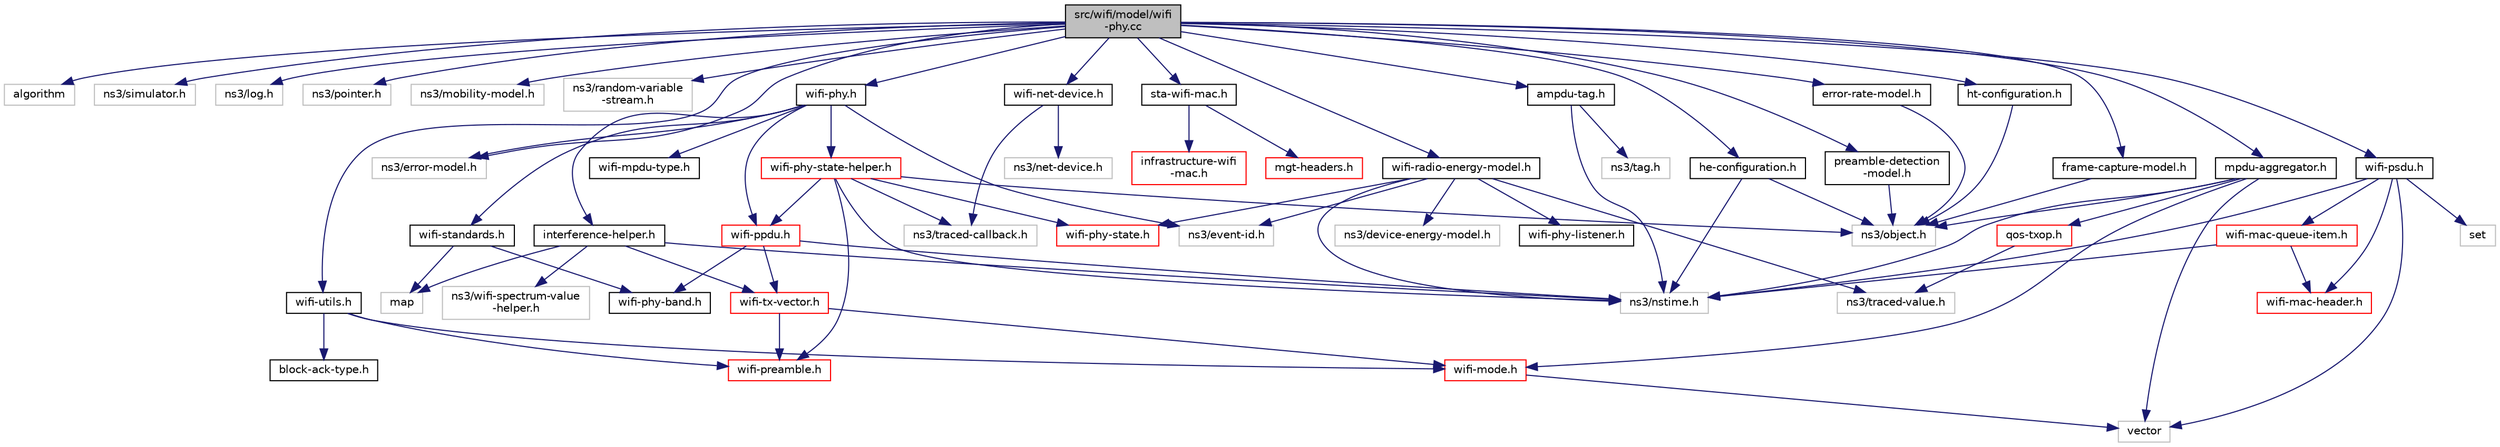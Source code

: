 digraph "src/wifi/model/wifi-phy.cc"
{
 // LATEX_PDF_SIZE
  edge [fontname="Helvetica",fontsize="10",labelfontname="Helvetica",labelfontsize="10"];
  node [fontname="Helvetica",fontsize="10",shape=record];
  Node1 [label="src/wifi/model/wifi\l-phy.cc",height=0.2,width=0.4,color="black", fillcolor="grey75", style="filled", fontcolor="black",tooltip=" "];
  Node1 -> Node2 [color="midnightblue",fontsize="10",style="solid",fontname="Helvetica"];
  Node2 [label="algorithm",height=0.2,width=0.4,color="grey75", fillcolor="white", style="filled",tooltip=" "];
  Node1 -> Node3 [color="midnightblue",fontsize="10",style="solid",fontname="Helvetica"];
  Node3 [label="ns3/simulator.h",height=0.2,width=0.4,color="grey75", fillcolor="white", style="filled",tooltip=" "];
  Node1 -> Node4 [color="midnightblue",fontsize="10",style="solid",fontname="Helvetica"];
  Node4 [label="ns3/log.h",height=0.2,width=0.4,color="grey75", fillcolor="white", style="filled",tooltip=" "];
  Node1 -> Node5 [color="midnightblue",fontsize="10",style="solid",fontname="Helvetica"];
  Node5 [label="ns3/pointer.h",height=0.2,width=0.4,color="grey75", fillcolor="white", style="filled",tooltip=" "];
  Node1 -> Node6 [color="midnightblue",fontsize="10",style="solid",fontname="Helvetica"];
  Node6 [label="ns3/mobility-model.h",height=0.2,width=0.4,color="grey75", fillcolor="white", style="filled",tooltip=" "];
  Node1 -> Node7 [color="midnightblue",fontsize="10",style="solid",fontname="Helvetica"];
  Node7 [label="ns3/random-variable\l-stream.h",height=0.2,width=0.4,color="grey75", fillcolor="white", style="filled",tooltip=" "];
  Node1 -> Node8 [color="midnightblue",fontsize="10",style="solid",fontname="Helvetica"];
  Node8 [label="ns3/error-model.h",height=0.2,width=0.4,color="grey75", fillcolor="white", style="filled",tooltip=" "];
  Node1 -> Node9 [color="midnightblue",fontsize="10",style="solid",fontname="Helvetica"];
  Node9 [label="wifi-phy.h",height=0.2,width=0.4,color="black", fillcolor="white", style="filled",URL="$wifi-phy_8h.html",tooltip=" "];
  Node9 -> Node10 [color="midnightblue",fontsize="10",style="solid",fontname="Helvetica"];
  Node10 [label="ns3/event-id.h",height=0.2,width=0.4,color="grey75", fillcolor="white", style="filled",tooltip=" "];
  Node9 -> Node8 [color="midnightblue",fontsize="10",style="solid",fontname="Helvetica"];
  Node9 -> Node11 [color="midnightblue",fontsize="10",style="solid",fontname="Helvetica"];
  Node11 [label="wifi-mpdu-type.h",height=0.2,width=0.4,color="black", fillcolor="white", style="filled",URL="$wifi-mpdu-type_8h.html",tooltip=" "];
  Node9 -> Node12 [color="midnightblue",fontsize="10",style="solid",fontname="Helvetica"];
  Node12 [label="wifi-standards.h",height=0.2,width=0.4,color="black", fillcolor="white", style="filled",URL="$wifi-standards_8h.html",tooltip=" "];
  Node12 -> Node13 [color="midnightblue",fontsize="10",style="solid",fontname="Helvetica"];
  Node13 [label="map",height=0.2,width=0.4,color="grey75", fillcolor="white", style="filled",tooltip=" "];
  Node12 -> Node14 [color="midnightblue",fontsize="10",style="solid",fontname="Helvetica"];
  Node14 [label="wifi-phy-band.h",height=0.2,width=0.4,color="black", fillcolor="white", style="filled",URL="$wifi-phy-band_8h.html",tooltip=" "];
  Node9 -> Node15 [color="midnightblue",fontsize="10",style="solid",fontname="Helvetica"];
  Node15 [label="interference-helper.h",height=0.2,width=0.4,color="black", fillcolor="white", style="filled",URL="$interference-helper_8h.html",tooltip=" "];
  Node15 -> Node16 [color="midnightblue",fontsize="10",style="solid",fontname="Helvetica"];
  Node16 [label="ns3/nstime.h",height=0.2,width=0.4,color="grey75", fillcolor="white", style="filled",tooltip=" "];
  Node15 -> Node17 [color="midnightblue",fontsize="10",style="solid",fontname="Helvetica"];
  Node17 [label="ns3/wifi-spectrum-value\l-helper.h",height=0.2,width=0.4,color="grey75", fillcolor="white", style="filled",tooltip=" "];
  Node15 -> Node18 [color="midnightblue",fontsize="10",style="solid",fontname="Helvetica"];
  Node18 [label="wifi-tx-vector.h",height=0.2,width=0.4,color="red", fillcolor="white", style="filled",URL="$wifi-tx-vector_8h.html",tooltip=" "];
  Node18 -> Node20 [color="midnightblue",fontsize="10",style="solid",fontname="Helvetica"];
  Node20 [label="wifi-mode.h",height=0.2,width=0.4,color="red", fillcolor="white", style="filled",URL="$wifi-mode_8h.html",tooltip=" "];
  Node20 -> Node21 [color="midnightblue",fontsize="10",style="solid",fontname="Helvetica"];
  Node21 [label="vector",height=0.2,width=0.4,color="grey75", fillcolor="white", style="filled",tooltip=" "];
  Node18 -> Node23 [color="midnightblue",fontsize="10",style="solid",fontname="Helvetica"];
  Node23 [label="wifi-preamble.h",height=0.2,width=0.4,color="red", fillcolor="white", style="filled",URL="$wifi-preamble_8h.html",tooltip=" "];
  Node15 -> Node13 [color="midnightblue",fontsize="10",style="solid",fontname="Helvetica"];
  Node9 -> Node28 [color="midnightblue",fontsize="10",style="solid",fontname="Helvetica"];
  Node28 [label="wifi-phy-state-helper.h",height=0.2,width=0.4,color="red", fillcolor="white", style="filled",URL="$wifi-phy-state-helper_8h.html",tooltip=" "];
  Node28 -> Node29 [color="midnightblue",fontsize="10",style="solid",fontname="Helvetica"];
  Node29 [label="ns3/object.h",height=0.2,width=0.4,color="grey75", fillcolor="white", style="filled",tooltip=" "];
  Node28 -> Node31 [color="midnightblue",fontsize="10",style="solid",fontname="Helvetica"];
  Node31 [label="ns3/traced-callback.h",height=0.2,width=0.4,color="grey75", fillcolor="white", style="filled",tooltip=" "];
  Node28 -> Node16 [color="midnightblue",fontsize="10",style="solid",fontname="Helvetica"];
  Node28 -> Node32 [color="midnightblue",fontsize="10",style="solid",fontname="Helvetica"];
  Node32 [label="wifi-phy-state.h",height=0.2,width=0.4,color="red", fillcolor="white", style="filled",URL="$wifi-phy-state_8h.html",tooltip=" "];
  Node28 -> Node23 [color="midnightblue",fontsize="10",style="solid",fontname="Helvetica"];
  Node28 -> Node33 [color="midnightblue",fontsize="10",style="solid",fontname="Helvetica"];
  Node33 [label="wifi-ppdu.h",height=0.2,width=0.4,color="red", fillcolor="white", style="filled",URL="$wifi-ppdu_8h.html",tooltip=" "];
  Node33 -> Node16 [color="midnightblue",fontsize="10",style="solid",fontname="Helvetica"];
  Node33 -> Node18 [color="midnightblue",fontsize="10",style="solid",fontname="Helvetica"];
  Node33 -> Node14 [color="midnightblue",fontsize="10",style="solid",fontname="Helvetica"];
  Node9 -> Node33 [color="midnightblue",fontsize="10",style="solid",fontname="Helvetica"];
  Node1 -> Node37 [color="midnightblue",fontsize="10",style="solid",fontname="Helvetica"];
  Node37 [label="ampdu-tag.h",height=0.2,width=0.4,color="black", fillcolor="white", style="filled",URL="$ampdu-tag_8h.html",tooltip=" "];
  Node37 -> Node16 [color="midnightblue",fontsize="10",style="solid",fontname="Helvetica"];
  Node37 -> Node38 [color="midnightblue",fontsize="10",style="solid",fontname="Helvetica"];
  Node38 [label="ns3/tag.h",height=0.2,width=0.4,color="grey75", fillcolor="white", style="filled",tooltip=" "];
  Node1 -> Node39 [color="midnightblue",fontsize="10",style="solid",fontname="Helvetica"];
  Node39 [label="wifi-utils.h",height=0.2,width=0.4,color="black", fillcolor="white", style="filled",URL="$wifi-utils_8h.html",tooltip=" "];
  Node39 -> Node40 [color="midnightblue",fontsize="10",style="solid",fontname="Helvetica"];
  Node40 [label="block-ack-type.h",height=0.2,width=0.4,color="black", fillcolor="white", style="filled",URL="$block-ack-type_8h.html",tooltip=" "];
  Node39 -> Node23 [color="midnightblue",fontsize="10",style="solid",fontname="Helvetica"];
  Node39 -> Node20 [color="midnightblue",fontsize="10",style="solid",fontname="Helvetica"];
  Node1 -> Node41 [color="midnightblue",fontsize="10",style="solid",fontname="Helvetica"];
  Node41 [label="sta-wifi-mac.h",height=0.2,width=0.4,color="black", fillcolor="white", style="filled",URL="$sta-wifi-mac_8h.html",tooltip=" "];
  Node41 -> Node42 [color="midnightblue",fontsize="10",style="solid",fontname="Helvetica"];
  Node42 [label="infrastructure-wifi\l-mac.h",height=0.2,width=0.4,color="red", fillcolor="white", style="filled",URL="$infrastructure-wifi-mac_8h.html",tooltip=" "];
  Node41 -> Node71 [color="midnightblue",fontsize="10",style="solid",fontname="Helvetica"];
  Node71 [label="mgt-headers.h",height=0.2,width=0.4,color="red", fillcolor="white", style="filled",URL="$mgt-headers_8h.html",tooltip=" "];
  Node1 -> Node85 [color="midnightblue",fontsize="10",style="solid",fontname="Helvetica"];
  Node85 [label="frame-capture-model.h",height=0.2,width=0.4,color="black", fillcolor="white", style="filled",URL="$frame-capture-model_8h.html",tooltip=" "];
  Node85 -> Node29 [color="midnightblue",fontsize="10",style="solid",fontname="Helvetica"];
  Node1 -> Node86 [color="midnightblue",fontsize="10",style="solid",fontname="Helvetica"];
  Node86 [label="preamble-detection\l-model.h",height=0.2,width=0.4,color="black", fillcolor="white", style="filled",URL="$preamble-detection-model_8h.html",tooltip=" "];
  Node86 -> Node29 [color="midnightblue",fontsize="10",style="solid",fontname="Helvetica"];
  Node1 -> Node87 [color="midnightblue",fontsize="10",style="solid",fontname="Helvetica"];
  Node87 [label="wifi-radio-energy-model.h",height=0.2,width=0.4,color="black", fillcolor="white", style="filled",URL="$wifi-radio-energy-model_8h.html",tooltip=" "];
  Node87 -> Node88 [color="midnightblue",fontsize="10",style="solid",fontname="Helvetica"];
  Node88 [label="ns3/device-energy-model.h",height=0.2,width=0.4,color="grey75", fillcolor="white", style="filled",tooltip=" "];
  Node87 -> Node59 [color="midnightblue",fontsize="10",style="solid",fontname="Helvetica"];
  Node59 [label="ns3/traced-value.h",height=0.2,width=0.4,color="grey75", fillcolor="white", style="filled",tooltip=" "];
  Node87 -> Node10 [color="midnightblue",fontsize="10",style="solid",fontname="Helvetica"];
  Node87 -> Node16 [color="midnightblue",fontsize="10",style="solid",fontname="Helvetica"];
  Node87 -> Node89 [color="midnightblue",fontsize="10",style="solid",fontname="Helvetica"];
  Node89 [label="wifi-phy-listener.h",height=0.2,width=0.4,color="black", fillcolor="white", style="filled",URL="$wifi-phy-listener_8h.html",tooltip=" "];
  Node87 -> Node32 [color="midnightblue",fontsize="10",style="solid",fontname="Helvetica"];
  Node1 -> Node90 [color="midnightblue",fontsize="10",style="solid",fontname="Helvetica"];
  Node90 [label="error-rate-model.h",height=0.2,width=0.4,color="black", fillcolor="white", style="filled",URL="$error-rate-model_8h.html",tooltip=" "];
  Node90 -> Node29 [color="midnightblue",fontsize="10",style="solid",fontname="Helvetica"];
  Node1 -> Node91 [color="midnightblue",fontsize="10",style="solid",fontname="Helvetica"];
  Node91 [label="wifi-net-device.h",height=0.2,width=0.4,color="black", fillcolor="white", style="filled",URL="$wifi-net-device_8h.html",tooltip=" "];
  Node91 -> Node45 [color="midnightblue",fontsize="10",style="solid",fontname="Helvetica"];
  Node45 [label="ns3/net-device.h",height=0.2,width=0.4,color="grey75", fillcolor="white", style="filled",tooltip=" "];
  Node91 -> Node31 [color="midnightblue",fontsize="10",style="solid",fontname="Helvetica"];
  Node1 -> Node92 [color="midnightblue",fontsize="10",style="solid",fontname="Helvetica"];
  Node92 [label="ht-configuration.h",height=0.2,width=0.4,color="black", fillcolor="white", style="filled",URL="$ht-configuration_8h.html",tooltip=" "];
  Node92 -> Node29 [color="midnightblue",fontsize="10",style="solid",fontname="Helvetica"];
  Node1 -> Node93 [color="midnightblue",fontsize="10",style="solid",fontname="Helvetica"];
  Node93 [label="he-configuration.h",height=0.2,width=0.4,color="black", fillcolor="white", style="filled",URL="$he-configuration_8h.html",tooltip=" "];
  Node93 -> Node29 [color="midnightblue",fontsize="10",style="solid",fontname="Helvetica"];
  Node93 -> Node16 [color="midnightblue",fontsize="10",style="solid",fontname="Helvetica"];
  Node1 -> Node94 [color="midnightblue",fontsize="10",style="solid",fontname="Helvetica"];
  Node94 [label="mpdu-aggregator.h",height=0.2,width=0.4,color="black", fillcolor="white", style="filled",URL="$mpdu-aggregator_8h.html",tooltip=" "];
  Node94 -> Node29 [color="midnightblue",fontsize="10",style="solid",fontname="Helvetica"];
  Node94 -> Node20 [color="midnightblue",fontsize="10",style="solid",fontname="Helvetica"];
  Node94 -> Node58 [color="midnightblue",fontsize="10",style="solid",fontname="Helvetica"];
  Node58 [label="qos-txop.h",height=0.2,width=0.4,color="red", fillcolor="white", style="filled",URL="$qos-txop_8h.html",tooltip=" "];
  Node58 -> Node59 [color="midnightblue",fontsize="10",style="solid",fontname="Helvetica"];
  Node94 -> Node16 [color="midnightblue",fontsize="10",style="solid",fontname="Helvetica"];
  Node94 -> Node21 [color="midnightblue",fontsize="10",style="solid",fontname="Helvetica"];
  Node1 -> Node95 [color="midnightblue",fontsize="10",style="solid",fontname="Helvetica"];
  Node95 [label="wifi-psdu.h",height=0.2,width=0.4,color="black", fillcolor="white", style="filled",URL="$wifi-psdu_8h.html",tooltip=" "];
  Node95 -> Node16 [color="midnightblue",fontsize="10",style="solid",fontname="Helvetica"];
  Node95 -> Node61 [color="midnightblue",fontsize="10",style="solid",fontname="Helvetica"];
  Node61 [label="wifi-mac-header.h",height=0.2,width=0.4,color="red", fillcolor="white", style="filled",URL="$wifi-mac-header_8h.html",tooltip=" "];
  Node95 -> Node65 [color="midnightblue",fontsize="10",style="solid",fontname="Helvetica"];
  Node65 [label="wifi-mac-queue-item.h",height=0.2,width=0.4,color="red", fillcolor="white", style="filled",URL="$wifi-mac-queue-item_8h.html",tooltip=" "];
  Node65 -> Node16 [color="midnightblue",fontsize="10",style="solid",fontname="Helvetica"];
  Node65 -> Node61 [color="midnightblue",fontsize="10",style="solid",fontname="Helvetica"];
  Node95 -> Node21 [color="midnightblue",fontsize="10",style="solid",fontname="Helvetica"];
  Node95 -> Node96 [color="midnightblue",fontsize="10",style="solid",fontname="Helvetica"];
  Node96 [label="set",height=0.2,width=0.4,color="grey75", fillcolor="white", style="filled",tooltip=" "];
}

